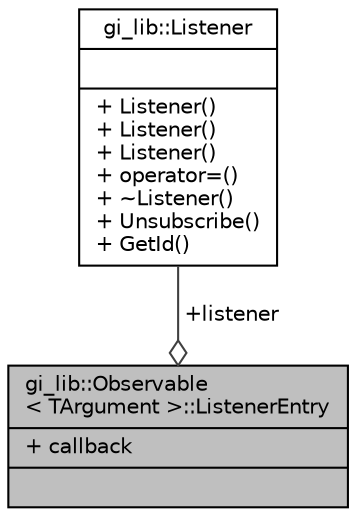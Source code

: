 digraph "gi_lib::Observable&lt; TArgument &gt;::ListenerEntry"
{
  edge [fontname="Helvetica",fontsize="10",labelfontname="Helvetica",labelfontsize="10"];
  node [fontname="Helvetica",fontsize="10",shape=record];
  Node1 [label="{gi_lib::Observable\l\< TArgument \>::ListenerEntry\n|+ callback\l|}",height=0.2,width=0.4,color="black", fillcolor="grey75", style="filled", fontcolor="black"];
  Node2 -> Node1 [color="grey25",fontsize="10",style="solid",label=" +listener" ,arrowhead="odiamond",fontname="Helvetica"];
  Node2 [label="{gi_lib::Listener\n||+ Listener()\l+ Listener()\l+ Listener()\l+ operator=()\l+ ~Listener()\l+ Unsubscribe()\l+ GetId()\l}",height=0.2,width=0.4,color="black", fillcolor="white", style="filled",URL="$classgi__lib_1_1_listener.html",tooltip="Represents a listener-to-subject relationship. "];
}
